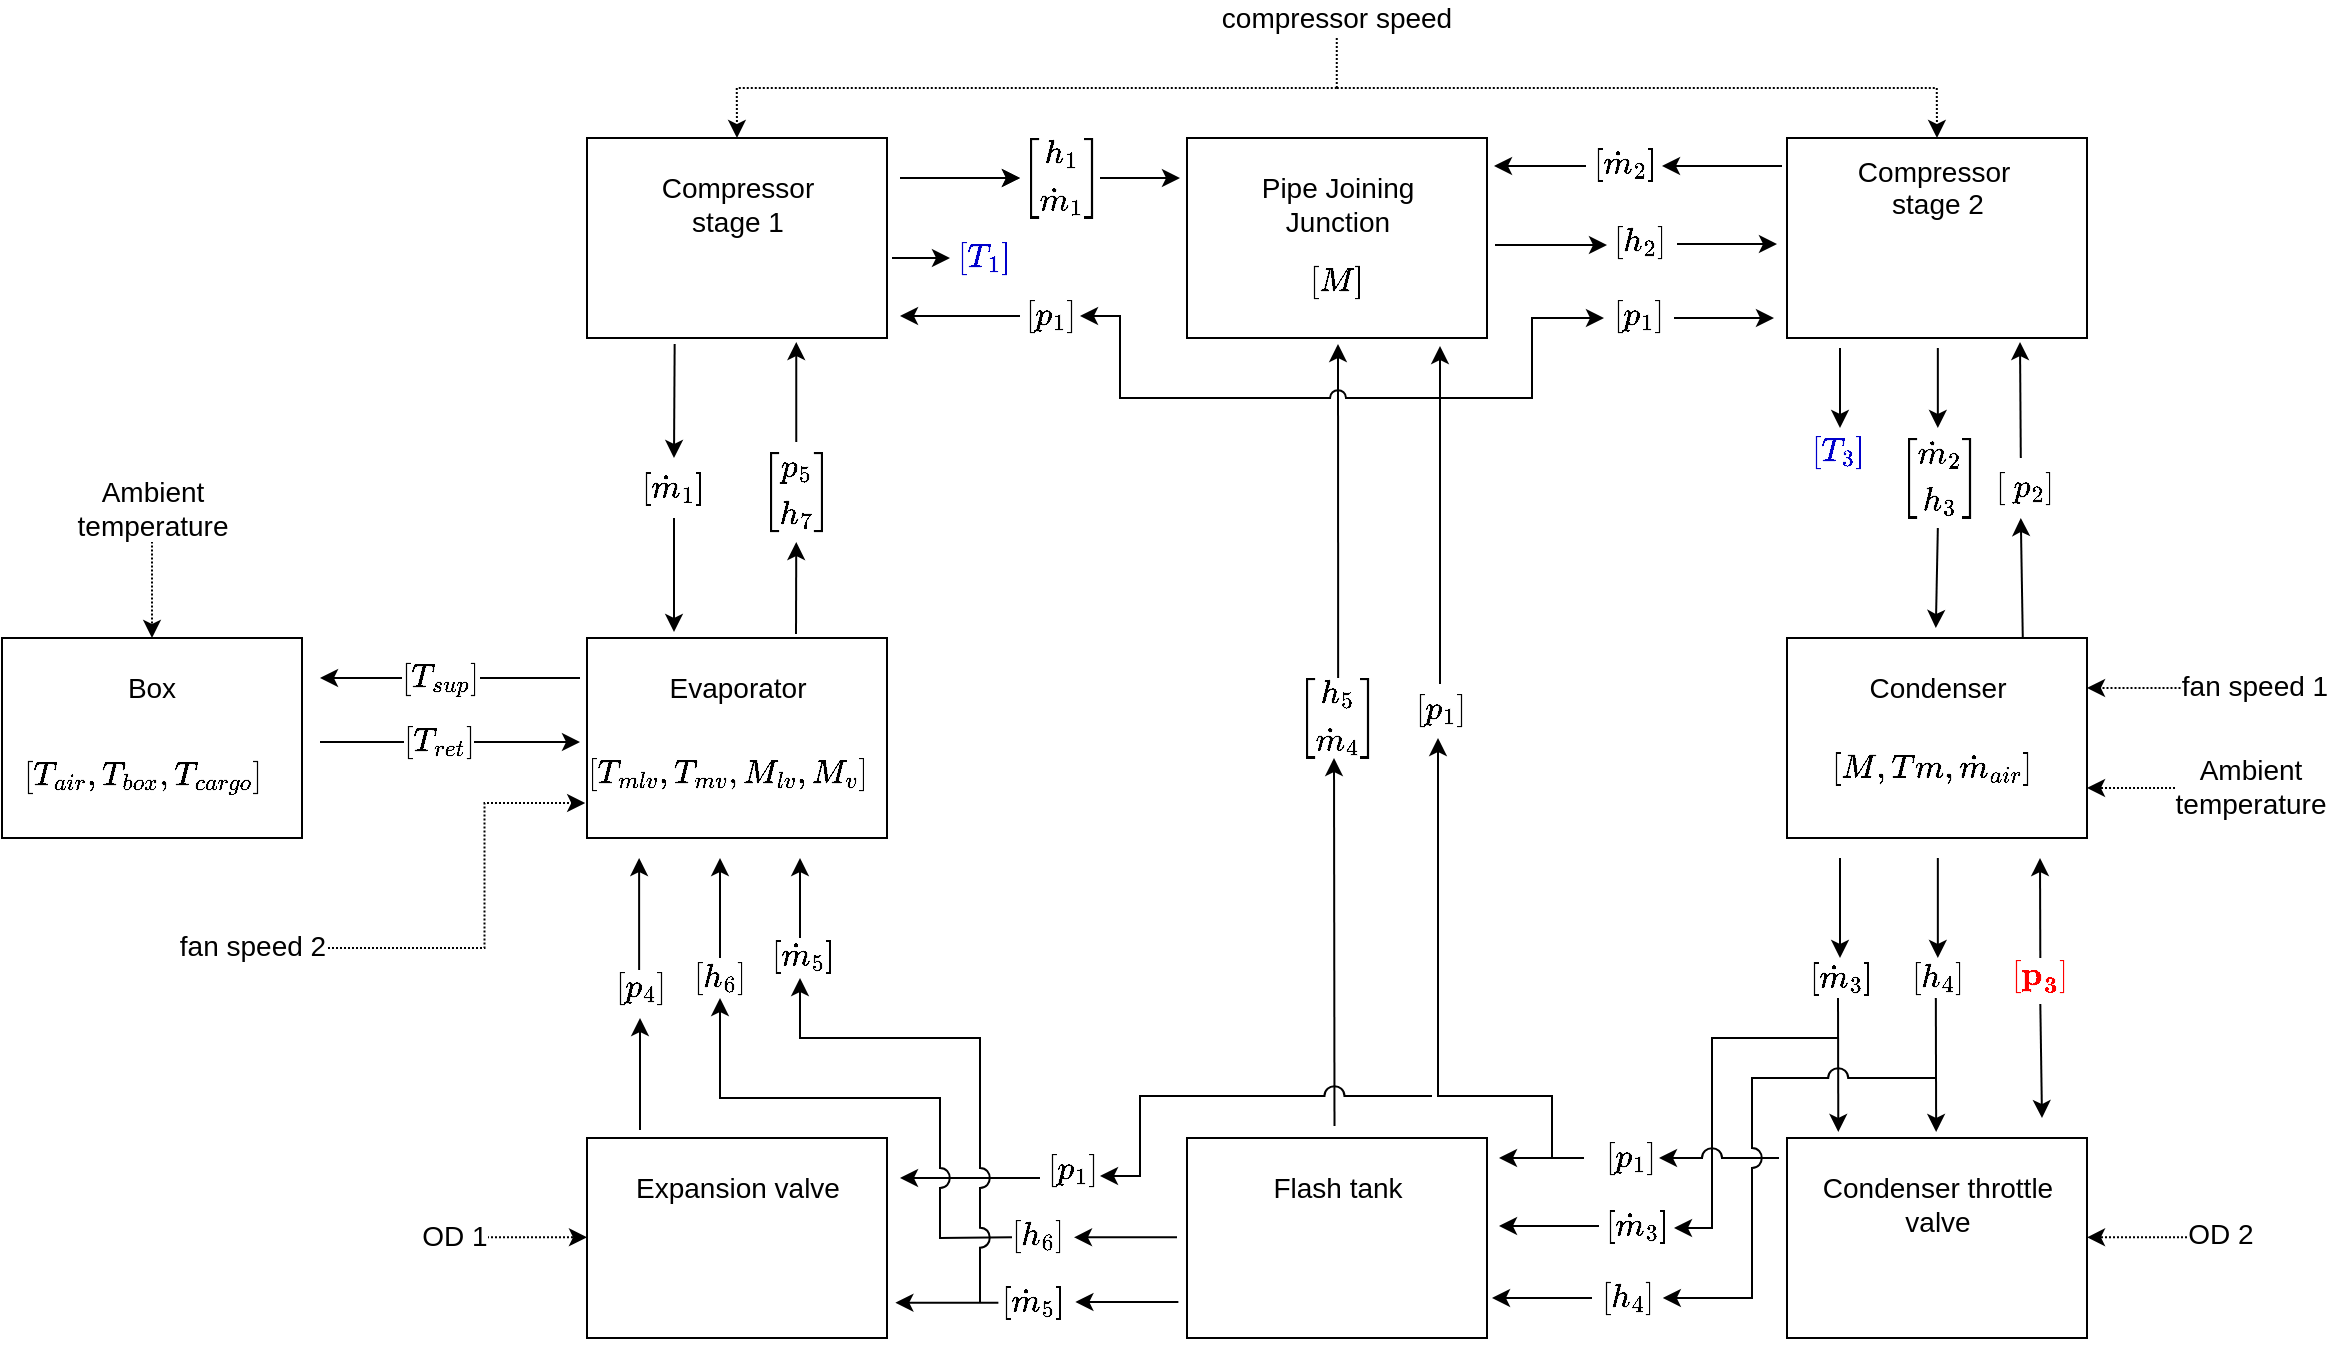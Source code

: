 <mxfile version="18.0.2" type="github">
  <diagram id="maX6PPkqGkgQO3d0mOUZ" name="New">
    <mxGraphModel dx="577" dy="298" grid="1" gridSize="10" guides="1" tooltips="1" connect="1" arrows="1" fold="1" page="1" pageScale="1" pageWidth="1169" pageHeight="827" math="1" shadow="0">
      <root>
        <mxCell id="a6acP2pozzWjvfzwrBKU-0" />
        <mxCell id="a6acP2pozzWjvfzwrBKU-1" parent="a6acP2pozzWjvfzwrBKU-0" />
        <mxCell id="_1J4qGqYoD8-jGC9lADO-5" value="\begin{bmatrix}&lt;br style=&quot;font-size: 14px;&quot;&gt;p_1&lt;br style=&quot;font-size: 14px;&quot;&gt;\end{bmatrix}" style="edgeLabel;html=1;align=center;verticalAlign=middle;resizable=0;points=[];spacing=2;fontSize=14;horizontal=1;" vertex="1" connectable="0" parent="a6acP2pozzWjvfzwrBKU-1">
          <mxGeometry x="724.0" y="356" as="geometry" />
        </mxCell>
        <mxCell id="7Xz_9-x67nZ5A4HUlt5y-12" value="\begin{bmatrix}&lt;br style=&quot;font-size: 14px;&quot;&gt;T_1&lt;br style=&quot;font-size: 14px;&quot;&gt;\end{bmatrix}" style="edgeLabel;html=1;align=center;verticalAlign=middle;resizable=0;points=[];spacing=2;fontSize=14;horizontal=1;fontColor=#0000CC;" parent="a6acP2pozzWjvfzwrBKU-1" vertex="1" connectable="0">
          <mxGeometry x="496.001" y="130" as="geometry" />
        </mxCell>
        <mxCell id="7Xz_9-x67nZ5A4HUlt5y-81" value="\begin{bmatrix}&lt;br style=&quot;font-size: 14px;&quot;&gt;\dot{m}_5&lt;br style=&quot;font-size: 14px;&quot;&gt;\end{bmatrix}" style="edgeLabel;html=1;align=center;verticalAlign=middle;resizable=0;points=[];spacing=2;fontSize=14;horizontal=1;" parent="a6acP2pozzWjvfzwrBKU-1" vertex="1" connectable="0">
          <mxGeometry x="404.998" y="479.0" as="geometry" />
        </mxCell>
        <mxCell id="7Xz_9-x67nZ5A4HUlt5y-76" value="\begin{bmatrix}&lt;br style=&quot;font-size: 14px;&quot;&gt;T_3&lt;br style=&quot;font-size: 14px;&quot;&gt;\end{bmatrix}" style="edgeLabel;html=1;align=center;verticalAlign=middle;resizable=0;points=[];spacing=2;fontSize=14;horizontal=1;fontColor=#0000CC;" parent="a6acP2pozzWjvfzwrBKU-1" vertex="1" connectable="0">
          <mxGeometry x="923.0" y="227" as="geometry" />
        </mxCell>
        <mxCell id="7Xz_9-x67nZ5A4HUlt5y-15" value="\begin{bmatrix}&lt;br style=&quot;font-size: 14px;&quot;&gt;h_5\\&lt;br style=&quot;font-size: 14px;&quot;&gt;\dot{m}_4&lt;br style=&quot;font-size: 14px;&quot;&gt;\end{bmatrix}" style="edgeLabel;html=1;align=center;verticalAlign=middle;resizable=0;points=[];spacing=2;fontSize=14;horizontal=1;" parent="a6acP2pozzWjvfzwrBKU-1" vertex="1" connectable="0">
          <mxGeometry x="672.08" y="360" as="geometry" />
        </mxCell>
        <mxCell id="7Xz_9-x67nZ5A4HUlt5y-57" value="\begin{bmatrix}&lt;br style=&quot;font-size: 14px;&quot;&gt;h_6&lt;br style=&quot;font-size: 14px;&quot;&gt;\end{bmatrix}" style="edgeLabel;html=1;align=center;verticalAlign=middle;resizable=0;points=[];spacing=2;fontSize=14;horizontal=1;" parent="a6acP2pozzWjvfzwrBKU-1" vertex="1" connectable="0">
          <mxGeometry x="363.998" y="490.0" as="geometry" />
        </mxCell>
        <mxCell id="7Xz_9-x67nZ5A4HUlt5y-24" value="" style="endArrow=classic;html=1;rounded=0;fontSize=14;" parent="a6acP2pozzWjvfzwrBKU-1" edge="1">
          <mxGeometry width="50" height="50" relative="1" as="geometry">
            <mxPoint x="671.25" y="564" as="sourcePoint" />
            <mxPoint x="671" y="380" as="targetPoint" />
          </mxGeometry>
        </mxCell>
        <mxCell id="EQVUS-7tTAIxQR2iRs7y-0" value="Compressor &lt;br style=&quot;font-size: 14px&quot;&gt;stage 1&lt;br style=&quot;font-size: 14px&quot;&gt;&lt;br style=&quot;font-size: 14px&quot;&gt;&lt;br style=&quot;font-size: 14px&quot;&gt;" style="rounded=0;whiteSpace=wrap;html=1;fontSize=14;" parent="a6acP2pozzWjvfzwrBKU-1" vertex="1">
          <mxGeometry x="297.5" y="70" width="150.0" height="100" as="geometry" />
        </mxCell>
        <mxCell id="EQVUS-7tTAIxQR2iRs7y-2" value="&lt;div style=&quot;font-size: 14px&quot;&gt;Compressor&amp;nbsp;&lt;/div&gt;&lt;span style=&quot;font-size: 14px&quot;&gt;&lt;div style=&quot;font-size: 14px&quot;&gt;stage 2&lt;/div&gt;&lt;div style=&quot;font-size: 14px&quot;&gt;&lt;br&gt;&lt;/div&gt;&lt;div style=&quot;font-size: 14px&quot;&gt;&lt;br style=&quot;font-size: 14px&quot;&gt;&lt;/div&gt;&lt;div style=&quot;font-size: 14px&quot;&gt;&lt;br style=&quot;font-size: 14px&quot;&gt;&lt;/div&gt;&lt;/span&gt;" style="rounded=0;whiteSpace=wrap;html=1;fontSize=14;align=center;" parent="a6acP2pozzWjvfzwrBKU-1" vertex="1">
          <mxGeometry x="897.5" y="70" width="150.0" height="100" as="geometry" />
        </mxCell>
        <mxCell id="EQVUS-7tTAIxQR2iRs7y-4" value="Condenser&lt;br style=&quot;font-size: 14px&quot;&gt;&lt;br style=&quot;font-size: 14px&quot;&gt;&lt;br style=&quot;font-size: 14px&quot;&gt;&lt;br style=&quot;font-size: 14px&quot;&gt;" style="rounded=0;whiteSpace=wrap;html=1;fontSize=14;" parent="a6acP2pozzWjvfzwrBKU-1" vertex="1">
          <mxGeometry x="897.5" y="320.0" width="150.0" height="100" as="geometry" />
        </mxCell>
        <mxCell id="EQVUS-7tTAIxQR2iRs7y-6" value="Condenser throttle&lt;br style=&quot;font-size: 14px&quot;&gt;valve&lt;br style=&quot;font-size: 14px&quot;&gt;&lt;br style=&quot;font-size: 14px&quot;&gt;&lt;br style=&quot;font-size: 14px&quot;&gt;" style="rounded=0;whiteSpace=wrap;html=1;fontSize=14;" parent="a6acP2pozzWjvfzwrBKU-1" vertex="1">
          <mxGeometry x="897.5" y="570" width="150.0" height="100" as="geometry" />
        </mxCell>
        <mxCell id="EQVUS-7tTAIxQR2iRs7y-8" value="Flash tank&lt;br style=&quot;font-size: 14px&quot;&gt;&lt;br style=&quot;font-size: 14px&quot;&gt;&lt;br style=&quot;font-size: 14px&quot;&gt;&lt;br style=&quot;font-size: 14px&quot;&gt;" style="rounded=0;whiteSpace=wrap;html=1;fontSize=14;" parent="a6acP2pozzWjvfzwrBKU-1" vertex="1">
          <mxGeometry x="597.5" y="570" width="150.0" height="100" as="geometry" />
        </mxCell>
        <mxCell id="EQVUS-7tTAIxQR2iRs7y-10" value="Evaporator&lt;br style=&quot;font-size: 14px&quot;&gt;&lt;br style=&quot;font-size: 14px&quot;&gt;&lt;br style=&quot;font-size: 14px&quot;&gt;&lt;br style=&quot;font-size: 14px&quot;&gt;" style="rounded=0;whiteSpace=wrap;html=1;fontSize=14;" parent="a6acP2pozzWjvfzwrBKU-1" vertex="1">
          <mxGeometry x="297.5" y="320.0" width="150.0" height="100" as="geometry" />
        </mxCell>
        <mxCell id="EQVUS-7tTAIxQR2iRs7y-12" value="Expansion valve&lt;br style=&quot;font-size: 14px&quot;&gt;&lt;br style=&quot;font-size: 14px&quot;&gt;&lt;br style=&quot;font-size: 14px&quot;&gt;&lt;br style=&quot;font-size: 14px&quot;&gt;" style="rounded=0;whiteSpace=wrap;html=1;fontSize=14;" parent="a6acP2pozzWjvfzwrBKU-1" vertex="1">
          <mxGeometry x="297.5" y="570" width="150.0" height="100" as="geometry" />
        </mxCell>
        <mxCell id="EQVUS-7tTAIxQR2iRs7y-19" value="" style="endArrow=classic;html=1;rounded=0;entryX=-0.006;entryY=0.875;entryDx=0;entryDy=0;fontSize=14;edgeStyle=orthogonalEdgeStyle;entryPerimeter=0;dashed=1;dashPattern=1 1;" parent="a6acP2pozzWjvfzwrBKU-1" edge="1">
          <mxGeometry width="50" height="50" relative="1" as="geometry">
            <mxPoint x="164" y="475" as="sourcePoint" />
            <mxPoint x="296.6" y="402.5" as="targetPoint" />
            <Array as="points">
              <mxPoint x="246.25" y="402.5" />
            </Array>
          </mxGeometry>
        </mxCell>
        <mxCell id="2IGsuQoMTE90SmOeLrJ3-5" value="&lt;span style=&quot;font-size: 14px;&quot;&gt;fan speed 2&lt;/span&gt;" style="edgeLabel;html=1;align=center;verticalAlign=middle;resizable=0;points=[];fontSize=14;" parent="EQVUS-7tTAIxQR2iRs7y-19" vertex="1" connectable="0">
          <mxGeometry x="-0.436" y="2" relative="1" as="geometry">
            <mxPoint x="-92" y="1" as="offset" />
          </mxGeometry>
        </mxCell>
        <mxCell id="EQVUS-7tTAIxQR2iRs7y-21" value="" style="endArrow=classic;html=1;rounded=0;entryX=1;entryY=0.25;entryDx=0;entryDy=0;fontSize=14;dashed=1;dashPattern=1 1;" parent="a6acP2pozzWjvfzwrBKU-1" target="EQVUS-7tTAIxQR2iRs7y-4" edge="1">
          <mxGeometry width="50" height="50" relative="1" as="geometry">
            <mxPoint x="1096.25" y="345" as="sourcePoint" />
            <mxPoint x="1047.5" y="369.638" as="targetPoint" />
          </mxGeometry>
        </mxCell>
        <mxCell id="2IGsuQoMTE90SmOeLrJ3-1" value="&lt;span style=&quot;font-size: 14px;&quot;&gt;fan speed 1&lt;/span&gt;" style="edgeLabel;html=1;align=center;verticalAlign=middle;resizable=0;points=[];fontSize=14;" parent="EQVUS-7tTAIxQR2iRs7y-21" vertex="1" connectable="0">
          <mxGeometry x="-0.48" y="-1" relative="1" as="geometry">
            <mxPoint x="47" as="offset" />
          </mxGeometry>
        </mxCell>
        <mxCell id="EQVUS-7tTAIxQR2iRs7y-23" value="" style="endArrow=classic;html=1;rounded=0;entryX=0;entryY=0.5;entryDx=0;entryDy=0;fontSize=14;dashed=1;dashPattern=1 1;" parent="a6acP2pozzWjvfzwrBKU-1" edge="1">
          <mxGeometry width="50" height="50" relative="1" as="geometry">
            <mxPoint x="247.5" y="619.638" as="sourcePoint" />
            <mxPoint x="297.5" y="619.638" as="targetPoint" />
          </mxGeometry>
        </mxCell>
        <mxCell id="2IGsuQoMTE90SmOeLrJ3-4" value="&lt;span style=&quot;font-size: 14px;&quot;&gt;OD 1&lt;/span&gt;" style="edgeLabel;html=1;align=center;verticalAlign=middle;resizable=0;points=[];fontSize=14;" parent="EQVUS-7tTAIxQR2iRs7y-23" vertex="1" connectable="0">
          <mxGeometry x="0.009" relative="1" as="geometry">
            <mxPoint x="-42" y="-1" as="offset" />
          </mxGeometry>
        </mxCell>
        <mxCell id="EQVUS-7tTAIxQR2iRs7y-25" value="" style="endArrow=classic;html=1;rounded=0;entryX=1;entryY=0.5;entryDx=0;entryDy=0;fontSize=14;dashed=1;dashPattern=1 1;" parent="a6acP2pozzWjvfzwrBKU-1" edge="1">
          <mxGeometry width="50" height="50" relative="1" as="geometry">
            <mxPoint x="1097.5" y="619.638" as="sourcePoint" />
            <mxPoint x="1047.5" y="619.638" as="targetPoint" />
          </mxGeometry>
        </mxCell>
        <mxCell id="2IGsuQoMTE90SmOeLrJ3-3" value="&lt;span style=&quot;font-size: 14px;&quot;&gt;OD 2&lt;/span&gt;" style="edgeLabel;html=1;align=center;verticalAlign=middle;resizable=0;points=[];fontSize=14;" parent="EQVUS-7tTAIxQR2iRs7y-25" vertex="1" connectable="0">
          <mxGeometry x="-0.054" y="2" relative="1" as="geometry">
            <mxPoint x="40" y="-4" as="offset" />
          </mxGeometry>
        </mxCell>
        <mxCell id="EQVUS-7tTAIxQR2iRs7y-27" value="" style="endArrow=classic;html=1;rounded=0;entryX=0.5;entryY=0;entryDx=0;entryDy=0;fontSize=14;dashed=1;dashPattern=1 1;" parent="a6acP2pozzWjvfzwrBKU-1" target="EQVUS-7tTAIxQR2iRs7y-0" edge="1">
          <mxGeometry width="50" height="50" relative="1" as="geometry">
            <mxPoint x="672.388" y="45" as="sourcePoint" />
            <mxPoint x="709.888" y="7.5" as="targetPoint" />
            <Array as="points">
              <mxPoint x="372.388" y="45" />
            </Array>
          </mxGeometry>
        </mxCell>
        <mxCell id="EQVUS-7tTAIxQR2iRs7y-28" value="" style="endArrow=classic;html=1;rounded=0;entryX=0.5;entryY=0;entryDx=0;entryDy=0;fontSize=14;dashed=1;dashPattern=1 1;" parent="a6acP2pozzWjvfzwrBKU-1" target="EQVUS-7tTAIxQR2iRs7y-2" edge="1">
          <mxGeometry width="50" height="50" relative="1" as="geometry">
            <mxPoint x="672.388" y="45" as="sourcePoint" />
            <mxPoint x="385.0" y="82.5" as="targetPoint" />
            <Array as="points">
              <mxPoint x="972.388" y="45" />
            </Array>
          </mxGeometry>
        </mxCell>
        <mxCell id="EQVUS-7tTAIxQR2iRs7y-29" value="compressor speed" style="edgeStyle=orthogonalEdgeStyle;rounded=0;orthogonalLoop=1;jettySize=auto;html=1;endArrow=none;endFill=0;fontSize=14;dashed=1;dashPattern=1 1;" parent="a6acP2pozzWjvfzwrBKU-1" edge="1">
          <mxGeometry x="-1" y="-10" relative="1" as="geometry">
            <mxPoint x="672.388" y="20" as="sourcePoint" />
            <mxPoint x="672.388" y="45" as="targetPoint" />
            <mxPoint x="10" y="-10" as="offset" />
          </mxGeometry>
        </mxCell>
        <mxCell id="EQVUS-7tTAIxQR2iRs7y-34" value="Pipe Joining &lt;br style=&quot;font-size: 14px&quot;&gt;Junction&lt;br style=&quot;font-size: 14px&quot;&gt;&lt;br style=&quot;font-size: 14px&quot;&gt;&lt;br style=&quot;font-size: 14px&quot;&gt;" style="rounded=0;whiteSpace=wrap;html=1;fontSize=14;" parent="a6acP2pozzWjvfzwrBKU-1" vertex="1">
          <mxGeometry x="597.5" y="70" width="150.0" height="100" as="geometry" />
        </mxCell>
        <mxCell id="M3D5h5YDdG_GwLnv0Bj_-5" value="\begin{bmatrix}&lt;br style=&quot;font-size: 14px;&quot;&gt;\dot{m}_5&lt;br style=&quot;font-size: 14px;&quot;&gt;\end{bmatrix}" style="edgeLabel;html=1;align=center;verticalAlign=middle;resizable=0;points=[];spacing=2;fontSize=14;horizontal=1;" parent="a6acP2pozzWjvfzwrBKU-1" vertex="1" connectable="0">
          <mxGeometry x="520.128" y="652.0" as="geometry" />
        </mxCell>
        <mxCell id="f2Dl9Xk0tZvhv3cU8BBC-0" value="Box&lt;br style=&quot;font-size: 14px&quot;&gt;&lt;br style=&quot;font-size: 14px&quot;&gt;&lt;br style=&quot;font-size: 14px&quot;&gt;&lt;br style=&quot;font-size: 14px&quot;&gt;" style="rounded=0;whiteSpace=wrap;html=1;fontSize=14;" parent="a6acP2pozzWjvfzwrBKU-1" vertex="1">
          <mxGeometry x="5" y="320.0" width="150.0" height="100" as="geometry" />
        </mxCell>
        <mxCell id="f2Dl9Xk0tZvhv3cU8BBC-8" value="" style="endArrow=classic;html=1;rounded=0;entryX=1;entryY=0.75;entryDx=0;entryDy=0;fontSize=14;dashed=1;dashPattern=1 1;" parent="a6acP2pozzWjvfzwrBKU-1" target="EQVUS-7tTAIxQR2iRs7y-4" edge="1">
          <mxGeometry width="50" height="50" relative="1" as="geometry">
            <mxPoint x="1097.5" y="395.0" as="sourcePoint" />
            <mxPoint x="1060" y="382.138" as="targetPoint" />
          </mxGeometry>
        </mxCell>
        <mxCell id="2IGsuQoMTE90SmOeLrJ3-2" value="&lt;span style=&quot;font-size: 14px;&quot;&gt;Ambient&lt;/span&gt;&lt;br style=&quot;font-size: 14px;&quot;&gt;&lt;span style=&quot;font-size: 14px;&quot;&gt;temperature&lt;/span&gt;" style="edgeLabel;html=1;align=center;verticalAlign=middle;resizable=0;points=[];fontSize=14;" parent="f2Dl9Xk0tZvhv3cU8BBC-8" vertex="1" connectable="0">
          <mxGeometry x="-0.351" y="-3" relative="1" as="geometry">
            <mxPoint x="47" y="2" as="offset" />
          </mxGeometry>
        </mxCell>
        <mxCell id="f2Dl9Xk0tZvhv3cU8BBC-10" value="" style="endArrow=classic;html=1;rounded=0;entryX=0.5;entryY=0;entryDx=0;entryDy=0;fontSize=14;dashed=1;dashPattern=1 1;" parent="a6acP2pozzWjvfzwrBKU-1" target="f2Dl9Xk0tZvhv3cU8BBC-0" edge="1">
          <mxGeometry width="50" height="50" relative="1" as="geometry">
            <mxPoint x="80.0" y="263.75" as="sourcePoint" />
            <mxPoint x="33.75" y="251.25" as="targetPoint" />
          </mxGeometry>
        </mxCell>
        <mxCell id="f2Dl9Xk0tZvhv3cU8BBC-11" value="Ambient&lt;br style=&quot;font-size: 14px;&quot;&gt;temperature" style="edgeLabel;html=1;align=center;verticalAlign=middle;resizable=0;points=[];fontSize=14;" parent="f2Dl9Xk0tZvhv3cU8BBC-10" vertex="1" connectable="0">
          <mxGeometry x="-0.455" y="-1" relative="1" as="geometry">
            <mxPoint x="1" y="-25" as="offset" />
          </mxGeometry>
        </mxCell>
        <mxCell id="7Xz_9-x67nZ5A4HUlt5y-1" value="\begin{bmatrix}&lt;br style=&quot;font-size: 14px;&quot;&gt;\dot{m}_2&lt;br style=&quot;font-size: 14px;&quot;&gt;\end{bmatrix}" style="edgeLabel;html=1;align=center;verticalAlign=middle;resizable=0;points=[];spacing=2;fontSize=14;horizontal=1;" parent="a6acP2pozzWjvfzwrBKU-1" vertex="1" connectable="0">
          <mxGeometry x="816.0" y="83" as="geometry" />
        </mxCell>
        <mxCell id="7Xz_9-x67nZ5A4HUlt5y-7" value="\begin{bmatrix}&lt;br style=&quot;font-size: 14px;&quot;&gt;h_2&lt;br style=&quot;font-size: 14px;&quot;&gt;\end{bmatrix}" style="edgeLabel;html=1;align=center;verticalAlign=middle;resizable=0;points=[];spacing=2;fontSize=14;horizontal=1;fontColor=#000000;" parent="a6acP2pozzWjvfzwrBKU-1" vertex="1" connectable="0">
          <mxGeometry x="824.0" y="122" as="geometry" />
        </mxCell>
        <mxCell id="7Xz_9-x67nZ5A4HUlt5y-8" value="" style="endArrow=classic;html=1;rounded=0;fontSize=14;" parent="a6acP2pozzWjvfzwrBKU-1" edge="1">
          <mxGeometry width="50" height="50" relative="1" as="geometry">
            <mxPoint x="751.5" y="123.51" as="sourcePoint" />
            <mxPoint x="807.5" y="123.51" as="targetPoint" />
          </mxGeometry>
        </mxCell>
        <mxCell id="7Xz_9-x67nZ5A4HUlt5y-10" value="\begin{bmatrix}&lt;br style=&quot;font-size: 14px;&quot;&gt;p_1&lt;br style=&quot;font-size: 14px;&quot;&gt;\end{bmatrix}" style="edgeLabel;html=1;align=center;verticalAlign=middle;resizable=0;points=[];spacing=2;fontSize=14;horizontal=1;" parent="a6acP2pozzWjvfzwrBKU-1" vertex="1" connectable="0">
          <mxGeometry x="823.0" y="159" as="geometry" />
        </mxCell>
        <mxCell id="7Xz_9-x67nZ5A4HUlt5y-11" value="" style="endArrow=classic;html=1;rounded=0;fontSize=14;" parent="a6acP2pozzWjvfzwrBKU-1" edge="1">
          <mxGeometry width="50" height="50" relative="1" as="geometry">
            <mxPoint x="797" y="84" as="sourcePoint" />
            <mxPoint x="751" y="84" as="targetPoint" />
          </mxGeometry>
        </mxCell>
        <mxCell id="7Xz_9-x67nZ5A4HUlt5y-13" value="\begin{bmatrix}&lt;br style=&quot;font-size: 14px;&quot;&gt;h_1\\&lt;br style=&quot;font-size: 14px;&quot;&gt;\dot{m}_1&lt;br style=&quot;font-size: 14px;&quot;&gt;\end{bmatrix}" style="edgeLabel;html=1;align=center;verticalAlign=middle;resizable=0;points=[];spacing=2;fontSize=14;horizontal=1;" parent="a6acP2pozzWjvfzwrBKU-1" vertex="1" connectable="0">
          <mxGeometry x="534.001" y="90" as="geometry" />
        </mxCell>
        <mxCell id="7Xz_9-x67nZ5A4HUlt5y-14" value="" style="endArrow=classic;html=1;rounded=0;fontSize=14;" parent="a6acP2pozzWjvfzwrBKU-1" edge="1">
          <mxGeometry width="50" height="50" relative="1" as="geometry">
            <mxPoint x="554" y="90" as="sourcePoint" />
            <mxPoint x="594" y="90" as="targetPoint" />
          </mxGeometry>
        </mxCell>
        <mxCell id="7Xz_9-x67nZ5A4HUlt5y-16" value="" style="endArrow=classic;html=1;rounded=0;fontSize=14;" parent="a6acP2pozzWjvfzwrBKU-1" edge="1">
          <mxGeometry width="50" height="50" relative="1" as="geometry">
            <mxPoint x="673.08" y="340" as="sourcePoint" />
            <mxPoint x="673" y="173" as="targetPoint" />
          </mxGeometry>
        </mxCell>
        <mxCell id="7Xz_9-x67nZ5A4HUlt5y-17" value="" style="endArrow=classic;html=1;rounded=0;fontSize=14;" parent="a6acP2pozzWjvfzwrBKU-1" edge="1">
          <mxGeometry width="50" height="50" relative="1" as="geometry">
            <mxPoint x="450" y="130" as="sourcePoint" />
            <mxPoint x="479" y="130" as="targetPoint" />
          </mxGeometry>
        </mxCell>
        <mxCell id="7Xz_9-x67nZ5A4HUlt5y-18" value="" style="endArrow=classic;html=1;rounded=0;fontSize=14;" parent="a6acP2pozzWjvfzwrBKU-1" edge="1">
          <mxGeometry width="50" height="50" relative="1" as="geometry">
            <mxPoint x="724" y="343" as="sourcePoint" />
            <mxPoint x="806" y="160" as="targetPoint" />
            <Array as="points">
              <mxPoint x="724" y="310" />
              <mxPoint x="724" y="200" />
              <mxPoint x="770" y="200" />
              <mxPoint x="770" y="160" />
            </Array>
          </mxGeometry>
        </mxCell>
        <mxCell id="7Xz_9-x67nZ5A4HUlt5y-19" value="" style="endArrow=classic;html=1;rounded=0;jumpStyle=arc;jumpSize=10;fontSize=14;" parent="a6acP2pozzWjvfzwrBKU-1" edge="1">
          <mxGeometry width="50" height="50" relative="1" as="geometry">
            <mxPoint x="720" y="549" as="sourcePoint" />
            <mxPoint x="554" y="589" as="targetPoint" />
            <Array as="points">
              <mxPoint x="574" y="549" />
              <mxPoint x="574" y="589" />
            </Array>
          </mxGeometry>
        </mxCell>
        <mxCell id="7Xz_9-x67nZ5A4HUlt5y-22" value="" style="endArrow=classic;html=1;rounded=0;fontSize=14;" parent="a6acP2pozzWjvfzwrBKU-1" edge="1">
          <mxGeometry width="50" height="50" relative="1" as="geometry">
            <mxPoint x="841" y="160" as="sourcePoint" />
            <mxPoint x="891" y="160" as="targetPoint" />
          </mxGeometry>
        </mxCell>
        <mxCell id="7Xz_9-x67nZ5A4HUlt5y-26" value="\begin{bmatrix}&lt;br style=&quot;font-size: 14px;&quot;&gt;p_1&lt;br style=&quot;font-size: 14px;&quot;&gt;\end{bmatrix}" style="edgeLabel;html=1;align=center;verticalAlign=middle;resizable=0;points=[];spacing=2;fontSize=14;horizontal=1;" parent="a6acP2pozzWjvfzwrBKU-1" vertex="1" connectable="0">
          <mxGeometry x="539.44" y="586" as="geometry" />
        </mxCell>
        <mxCell id="7Xz_9-x67nZ5A4HUlt5y-27" value="" style="endArrow=classic;html=1;rounded=0;jumpStyle=arc;jumpSize=10;fontSize=14;" parent="a6acP2pozzWjvfzwrBKU-1" edge="1">
          <mxGeometry width="50" height="50" relative="1" as="geometry">
            <mxPoint x="524" y="590" as="sourcePoint" />
            <mxPoint x="454" y="590" as="targetPoint" />
          </mxGeometry>
        </mxCell>
        <mxCell id="7Xz_9-x67nZ5A4HUlt5y-28" value="" style="endArrow=classic;html=1;rounded=0;fontSize=14;" parent="a6acP2pozzWjvfzwrBKU-1" edge="1">
          <mxGeometry width="50" height="50" relative="1" as="geometry">
            <mxPoint x="454" y="90" as="sourcePoint" />
            <mxPoint x="514" y="90" as="targetPoint" />
          </mxGeometry>
        </mxCell>
        <mxCell id="7Xz_9-x67nZ5A4HUlt5y-29" value="\begin{bmatrix}&lt;br style=&quot;font-size: 14px;&quot;&gt;\dot{m}_2\\&lt;br style=&quot;font-size: 14px;&quot;&gt;h_3&lt;br style=&quot;font-size: 14px;&quot;&gt;\end{bmatrix}" style="edgeLabel;html=1;align=center;verticalAlign=middle;resizable=0;points=[];spacing=2;fontSize=14;horizontal=1;" parent="a6acP2pozzWjvfzwrBKU-1" vertex="1" connectable="0">
          <mxGeometry x="972.92" y="240" as="geometry" />
        </mxCell>
        <mxCell id="7Xz_9-x67nZ5A4HUlt5y-30" value="" style="endArrow=classic;html=1;rounded=0;fontSize=14;" parent="a6acP2pozzWjvfzwrBKU-1" edge="1">
          <mxGeometry width="50" height="50" relative="1" as="geometry">
            <mxPoint x="972.92" y="175" as="sourcePoint" />
            <mxPoint x="972.92" y="215" as="targetPoint" />
          </mxGeometry>
        </mxCell>
        <mxCell id="7Xz_9-x67nZ5A4HUlt5y-32" value="" style="endArrow=classic;html=1;rounded=0;fontSize=14;" parent="a6acP2pozzWjvfzwrBKU-1" edge="1">
          <mxGeometry width="50" height="50" relative="1" as="geometry">
            <mxPoint x="972.92" y="265" as="sourcePoint" />
            <mxPoint x="971.92" y="315" as="targetPoint" />
          </mxGeometry>
        </mxCell>
        <mxCell id="7Xz_9-x67nZ5A4HUlt5y-36" value="\begin{bmatrix}\&lt;br style=&quot;font-size: 14px;&quot;&gt;p_2\\&lt;br style=&quot;font-size: 14px;&quot;&gt;\end{bmatrix}" style="edgeLabel;html=1;align=center;verticalAlign=middle;resizable=0;points=[];spacing=2;fontSize=14;horizontal=1;" parent="a6acP2pozzWjvfzwrBKU-1" vertex="1" connectable="0">
          <mxGeometry x="1015.398" y="245" as="geometry" />
        </mxCell>
        <mxCell id="7Xz_9-x67nZ5A4HUlt5y-38" value="" style="endArrow=classic;html=1;rounded=0;entryX=0.634;entryY=1.02;entryDx=0;entryDy=0;entryPerimeter=0;fontSize=14;" parent="a6acP2pozzWjvfzwrBKU-1" edge="1">
          <mxGeometry width="50" height="50" relative="1" as="geometry">
            <mxPoint x="1014.4" y="230" as="sourcePoint" />
            <mxPoint x="1014.0" y="172" as="targetPoint" />
          </mxGeometry>
        </mxCell>
        <mxCell id="7Xz_9-x67nZ5A4HUlt5y-41" value="" style="endArrow=classic;html=1;rounded=0;fontSize=14;" parent="a6acP2pozzWjvfzwrBKU-1" edge="1">
          <mxGeometry width="50" height="50" relative="1" as="geometry">
            <mxPoint x="1015.4" y="320" as="sourcePoint" />
            <mxPoint x="1014.4" y="260" as="targetPoint" />
          </mxGeometry>
        </mxCell>
        <mxCell id="7Xz_9-x67nZ5A4HUlt5y-49" value="" style="endArrow=classic;html=1;rounded=0;jumpStyle=arc;jumpSize=10;fontSize=14;" parent="a6acP2pozzWjvfzwrBKU-1" edge="1">
          <mxGeometry width="50" height="50" relative="1" as="geometry">
            <mxPoint x="923" y="520" as="sourcePoint" />
            <mxPoint x="841" y="615" as="targetPoint" />
            <Array as="points">
              <mxPoint x="860" y="520" />
              <mxPoint x="860" y="550" />
              <mxPoint x="860" y="615" />
            </Array>
          </mxGeometry>
        </mxCell>
        <mxCell id="7Xz_9-x67nZ5A4HUlt5y-52" value="" style="endArrow=classic;html=1;rounded=0;jumpStyle=arc;jumpSize=10;fontSize=14;" parent="a6acP2pozzWjvfzwrBKU-1" edge="1">
          <mxGeometry width="50" height="50" relative="1" as="geometry">
            <mxPoint x="593.19" y="652" as="sourcePoint" />
            <mxPoint x="541.69" y="652" as="targetPoint" />
          </mxGeometry>
        </mxCell>
        <mxCell id="7Xz_9-x67nZ5A4HUlt5y-53" value="" style="endArrow=classic;html=1;rounded=0;jumpStyle=arc;jumpSize=10;fontSize=14;" parent="a6acP2pozzWjvfzwrBKU-1" edge="1">
          <mxGeometry width="50" height="50" relative="1" as="geometry">
            <mxPoint x="503.19" y="652.33" as="sourcePoint" />
            <mxPoint x="451.69" y="652.33" as="targetPoint" />
          </mxGeometry>
        </mxCell>
        <mxCell id="7Xz_9-x67nZ5A4HUlt5y-54" value="\begin{bmatrix}&lt;br style=&quot;font-size: 14px;&quot;&gt;h_6&lt;br style=&quot;font-size: 14px;&quot;&gt;\end{bmatrix}" style="edgeLabel;html=1;align=center;verticalAlign=middle;resizable=0;points=[];spacing=2;fontSize=14;horizontal=1;" parent="a6acP2pozzWjvfzwrBKU-1" vertex="1" connectable="0">
          <mxGeometry x="523.128" y="619.0" as="geometry" />
        </mxCell>
        <mxCell id="7Xz_9-x67nZ5A4HUlt5y-55" value="" style="endArrow=classic;html=1;rounded=0;jumpStyle=arc;jumpSize=10;fontSize=14;" parent="a6acP2pozzWjvfzwrBKU-1" edge="1">
          <mxGeometry width="50" height="50" relative="1" as="geometry">
            <mxPoint x="592.5" y="619.67" as="sourcePoint" />
            <mxPoint x="541" y="619.67" as="targetPoint" />
          </mxGeometry>
        </mxCell>
        <mxCell id="7Xz_9-x67nZ5A4HUlt5y-56" value="" style="endArrow=classic;html=1;rounded=0;jumpStyle=arc;jumpSize=10;fontSize=14;" parent="a6acP2pozzWjvfzwrBKU-1" edge="1">
          <mxGeometry width="50" height="50" relative="1" as="geometry">
            <mxPoint x="510" y="619.67" as="sourcePoint" />
            <mxPoint x="364" y="500" as="targetPoint" />
            <Array as="points">
              <mxPoint x="474" y="620" />
              <mxPoint x="474" y="550" />
              <mxPoint x="364" y="550" />
            </Array>
          </mxGeometry>
        </mxCell>
        <mxCell id="7Xz_9-x67nZ5A4HUlt5y-58" value="" style="endArrow=classic;html=1;rounded=0;fontSize=14;" parent="a6acP2pozzWjvfzwrBKU-1" edge="1">
          <mxGeometry width="50" height="50" relative="1" as="geometry">
            <mxPoint x="364" y="480" as="sourcePoint" />
            <mxPoint x="364" y="430" as="targetPoint" />
          </mxGeometry>
        </mxCell>
        <mxCell id="7Xz_9-x67nZ5A4HUlt5y-60" value="" style="endArrow=classic;html=1;rounded=0;jumpStyle=arc;jumpSize=8;fontSize=14;" parent="a6acP2pozzWjvfzwrBKU-1" edge="1">
          <mxGeometry width="50" height="50" relative="1" as="geometry">
            <mxPoint x="724" y="200" as="sourcePoint" />
            <mxPoint x="544" y="159" as="targetPoint" />
            <Array as="points">
              <mxPoint x="564" y="200" />
              <mxPoint x="564" y="159" />
            </Array>
          </mxGeometry>
        </mxCell>
        <mxCell id="7Xz_9-x67nZ5A4HUlt5y-61" value="\begin{bmatrix}&lt;br style=&quot;font-size: 14px;&quot;&gt;p_1&lt;br style=&quot;font-size: 14px;&quot;&gt;\end{bmatrix}" style="edgeLabel;html=1;align=center;verticalAlign=middle;resizable=0;points=[];spacing=2;fontSize=14;horizontal=1;" parent="a6acP2pozzWjvfzwrBKU-1" vertex="1" connectable="0">
          <mxGeometry x="532.001" y="160" as="geometry">
            <mxPoint x="-3" y="-1" as="offset" />
          </mxGeometry>
        </mxCell>
        <mxCell id="7Xz_9-x67nZ5A4HUlt5y-62" value="" style="endArrow=classic;html=1;rounded=0;fontSize=14;" parent="a6acP2pozzWjvfzwrBKU-1" edge="1">
          <mxGeometry width="50" height="50" relative="1" as="geometry">
            <mxPoint x="454" y="90" as="sourcePoint" />
            <mxPoint x="514" y="90" as="targetPoint" />
          </mxGeometry>
        </mxCell>
        <mxCell id="7Xz_9-x67nZ5A4HUlt5y-63" value="" style="endArrow=classic;html=1;rounded=0;fontSize=14;" parent="a6acP2pozzWjvfzwrBKU-1" edge="1">
          <mxGeometry width="50" height="50" relative="1" as="geometry">
            <mxPoint x="514" y="159" as="sourcePoint" />
            <mxPoint x="454" y="159" as="targetPoint" />
          </mxGeometry>
        </mxCell>
        <mxCell id="7Xz_9-x67nZ5A4HUlt5y-64" value="\begin{bmatrix}&lt;br style=&quot;font-size: 14px;&quot;&gt;\dot{m}_1&lt;br style=&quot;font-size: 14px;&quot;&gt;\end{bmatrix}" style="edgeLabel;html=1;align=center;verticalAlign=middle;resizable=0;points=[];spacing=2;fontSize=14;horizontal=1;" parent="a6acP2pozzWjvfzwrBKU-1" vertex="1" connectable="0">
          <mxGeometry x="339.998" y="245" as="geometry" />
        </mxCell>
        <mxCell id="7Xz_9-x67nZ5A4HUlt5y-65" value="" style="endArrow=classic;html=1;rounded=0;fontSize=14;" parent="a6acP2pozzWjvfzwrBKU-1" edge="1">
          <mxGeometry width="50" height="50" relative="1" as="geometry">
            <mxPoint x="341.33" y="173" as="sourcePoint" />
            <mxPoint x="341" y="230" as="targetPoint" />
          </mxGeometry>
        </mxCell>
        <mxCell id="7Xz_9-x67nZ5A4HUlt5y-66" value="" style="endArrow=classic;html=1;rounded=0;fontSize=14;" parent="a6acP2pozzWjvfzwrBKU-1" edge="1">
          <mxGeometry width="50" height="50" relative="1" as="geometry">
            <mxPoint x="341" y="260" as="sourcePoint" />
            <mxPoint x="341" y="317" as="targetPoint" />
          </mxGeometry>
        </mxCell>
        <mxCell id="7Xz_9-x67nZ5A4HUlt5y-75" value="" style="endArrow=classic;html=1;rounded=0;fontSize=14;" parent="a6acP2pozzWjvfzwrBKU-1" edge="1">
          <mxGeometry width="50" height="50" relative="1" as="geometry">
            <mxPoint x="924.0" y="175" as="sourcePoint" />
            <mxPoint x="924.0" y="215" as="targetPoint" />
          </mxGeometry>
        </mxCell>
        <mxCell id="7Xz_9-x67nZ5A4HUlt5y-82" value="" style="endArrow=classic;html=1;rounded=0;fontSize=14;" parent="a6acP2pozzWjvfzwrBKU-1" edge="1">
          <mxGeometry width="50" height="50" relative="1" as="geometry">
            <mxPoint x="404" y="470" as="sourcePoint" />
            <mxPoint x="404" y="430" as="targetPoint" />
          </mxGeometry>
        </mxCell>
        <mxCell id="7Xz_9-x67nZ5A4HUlt5y-83" value="\begin{bmatrix}&lt;br style=&quot;font-size: 14px;&quot;&gt;p_4&lt;br style=&quot;font-size: 14px;&quot;&gt;\end{bmatrix}" style="edgeLabel;html=1;align=center;verticalAlign=middle;resizable=0;points=[];spacing=2;fontSize=14;horizontal=1;" parent="a6acP2pozzWjvfzwrBKU-1" vertex="1" connectable="0">
          <mxGeometry x="324.0" y="495" as="geometry" />
        </mxCell>
        <mxCell id="7Xz_9-x67nZ5A4HUlt5y-84" value="" style="endArrow=classic;html=1;rounded=0;fontSize=14;" parent="a6acP2pozzWjvfzwrBKU-1" edge="1">
          <mxGeometry width="50" height="50" relative="1" as="geometry">
            <mxPoint x="324.0" y="566" as="sourcePoint" />
            <mxPoint x="324" y="510" as="targetPoint" />
          </mxGeometry>
        </mxCell>
        <mxCell id="7Xz_9-x67nZ5A4HUlt5y-85" value="" style="endArrow=classic;html=1;rounded=0;fontSize=14;" parent="a6acP2pozzWjvfzwrBKU-1" edge="1">
          <mxGeometry width="50" height="50" relative="1" as="geometry">
            <mxPoint x="323.56" y="486" as="sourcePoint" />
            <mxPoint x="323.56" y="430" as="targetPoint" />
          </mxGeometry>
        </mxCell>
        <mxCell id="7Xz_9-x67nZ5A4HUlt5y-91" value="\begin{bmatrix}&lt;br style=&quot;font-size: 14px;&quot;&gt;p_5\\&lt;br style=&quot;font-size: 14px;&quot;&gt;h_7&lt;br style=&quot;font-size: 14px;&quot;&gt;\end{bmatrix}" style="edgeLabel;html=1;align=center;verticalAlign=middle;resizable=0;points=[];spacing=2;fontSize=14;horizontal=1;" parent="a6acP2pozzWjvfzwrBKU-1" vertex="1" connectable="0">
          <mxGeometry x="402.128" y="247" as="geometry" />
        </mxCell>
        <mxCell id="7Xz_9-x67nZ5A4HUlt5y-92" value="" style="endArrow=classic;html=1;rounded=0;fontSize=14;" parent="a6acP2pozzWjvfzwrBKU-1" edge="1">
          <mxGeometry width="50" height="50" relative="1" as="geometry">
            <mxPoint x="402.0" y="318" as="sourcePoint" />
            <mxPoint x="402.13" y="272" as="targetPoint" />
          </mxGeometry>
        </mxCell>
        <mxCell id="7Xz_9-x67nZ5A4HUlt5y-93" value="" style="endArrow=classic;html=1;rounded=0;fontSize=14;" parent="a6acP2pozzWjvfzwrBKU-1" edge="1">
          <mxGeometry width="50" height="50" relative="1" as="geometry">
            <mxPoint x="402.13" y="222" as="sourcePoint" />
            <mxPoint x="402.13" y="172" as="targetPoint" />
          </mxGeometry>
        </mxCell>
        <mxCell id="2IGsuQoMTE90SmOeLrJ3-7" value="" style="group;fontSize=14;" parent="a6acP2pozzWjvfzwrBKU-1" vertex="1" connectable="0">
          <mxGeometry x="164" y="372" width="130" as="geometry" />
        </mxCell>
        <mxCell id="7Xz_9-x67nZ5A4HUlt5y-87" value="" style="endArrow=classic;html=1;rounded=0;fontSize=14;" parent="2IGsuQoMTE90SmOeLrJ3-7" edge="1">
          <mxGeometry width="50" height="50" relative="1" as="geometry">
            <mxPoint as="sourcePoint" />
            <mxPoint x="130" as="targetPoint" />
          </mxGeometry>
        </mxCell>
        <mxCell id="7Xz_9-x67nZ5A4HUlt5y-86" value="\begin{bmatrix}&lt;br style=&quot;font-size: 14px;&quot;&gt;T_{ret}&lt;br style=&quot;font-size: 14px;&quot;&gt;\end{bmatrix}" style="edgeLabel;html=1;align=center;verticalAlign=middle;resizable=0;points=[];spacing=2;fontSize=14;horizontal=1;" parent="2IGsuQoMTE90SmOeLrJ3-7" vertex="1" connectable="0">
          <mxGeometry x="58.998" as="geometry" />
        </mxCell>
        <mxCell id="2IGsuQoMTE90SmOeLrJ3-8" value="" style="group;fontSize=14;" parent="a6acP2pozzWjvfzwrBKU-1" vertex="1" connectable="0">
          <mxGeometry x="164" y="340" width="130" as="geometry" />
        </mxCell>
        <mxCell id="7Xz_9-x67nZ5A4HUlt5y-71" value="" style="endArrow=classic;html=1;rounded=0;fontSize=14;" parent="2IGsuQoMTE90SmOeLrJ3-8" edge="1">
          <mxGeometry width="50" height="50" relative="1" as="geometry">
            <mxPoint x="130" as="sourcePoint" />
            <mxPoint as="targetPoint" />
          </mxGeometry>
        </mxCell>
        <mxCell id="7Xz_9-x67nZ5A4HUlt5y-72" value="\begin{bmatrix}&lt;br style=&quot;font-size: 14px;&quot;&gt;T_{sup}&lt;br style=&quot;font-size: 14px;&quot;&gt;\end{bmatrix}" style="edgeLabel;html=1;align=center;verticalAlign=middle;resizable=0;points=[];spacing=2;fontSize=14;horizontal=1;" parent="2IGsuQoMTE90SmOeLrJ3-8" vertex="1" connectable="0">
          <mxGeometry x="59.998" as="geometry" />
        </mxCell>
        <mxCell id="2IGsuQoMTE90SmOeLrJ3-9" value="" style="group;fontSize=14;" parent="a6acP2pozzWjvfzwrBKU-1" vertex="1" connectable="0">
          <mxGeometry x="923" y="480" width="1.0" height="87" as="geometry" />
        </mxCell>
        <mxCell id="7Xz_9-x67nZ5A4HUlt5y-33" value="\begin{bmatrix}&lt;br style=&quot;font-size: 14px;&quot;&gt;\dot{m}_3&lt;br style=&quot;font-size: 14px;&quot;&gt;\end{bmatrix}" style="edgeLabel;html=1;align=center;verticalAlign=middle;resizable=0;points=[];spacing=2;fontSize=14;horizontal=1;" parent="2IGsuQoMTE90SmOeLrJ3-9" vertex="1" connectable="0">
          <mxGeometry x="0.998" y="10.0" as="geometry" />
        </mxCell>
        <mxCell id="7Xz_9-x67nZ5A4HUlt5y-34" value="" style="endArrow=classic;html=1;rounded=0;fontSize=14;" parent="2IGsuQoMTE90SmOeLrJ3-9" edge="1">
          <mxGeometry width="50" height="50" relative="1" as="geometry">
            <mxPoint x="1" y="-50" as="sourcePoint" />
            <mxPoint x="1.0" as="targetPoint" />
          </mxGeometry>
        </mxCell>
        <mxCell id="7Xz_9-x67nZ5A4HUlt5y-35" value="" style="endArrow=classic;html=1;rounded=0;fontSize=14;" parent="2IGsuQoMTE90SmOeLrJ3-9" edge="1">
          <mxGeometry width="50" height="50" relative="1" as="geometry">
            <mxPoint y="20" as="sourcePoint" />
            <mxPoint x="0.16" y="87" as="targetPoint" />
          </mxGeometry>
        </mxCell>
        <mxCell id="2IGsuQoMTE90SmOeLrJ3-10" value="" style="group;fontSize=14;" parent="a6acP2pozzWjvfzwrBKU-1" vertex="1" connectable="0">
          <mxGeometry x="1023.998" y="480" width="0.162" height="23" as="geometry" />
        </mxCell>
        <mxCell id="7Xz_9-x67nZ5A4HUlt5y-42" value="\begin{bmatrix}&lt;br style=&quot;font-size: 14px;&quot;&gt;\textbf{p}_\textbf{3}&lt;br style=&quot;font-size: 14px;&quot;&gt;\end{bmatrix}" style="edgeLabel;html=1;align=center;verticalAlign=middle;resizable=0;points=[];spacing=2;fontSize=14;horizontal=1;fontColor=#FF0000;" parent="2IGsuQoMTE90SmOeLrJ3-10" vertex="1" connectable="0">
          <mxGeometry x="6" y="13.0" as="geometry">
            <mxPoint x="-6" y="-4" as="offset" />
          </mxGeometry>
        </mxCell>
        <mxCell id="7Xz_9-x67nZ5A4HUlt5y-43" value="" style="endArrow=classic;html=1;rounded=0;fontSize=14;" parent="2IGsuQoMTE90SmOeLrJ3-10" edge="1">
          <mxGeometry width="50" height="50" relative="1" as="geometry">
            <mxPoint x="0.162" y="23" as="sourcePoint" />
            <mxPoint x="1.002" y="80" as="targetPoint" />
          </mxGeometry>
        </mxCell>
        <mxCell id="7Xz_9-x67nZ5A4HUlt5y-44" value="" style="endArrow=classic;html=1;rounded=0;fontSize=14;" parent="2IGsuQoMTE90SmOeLrJ3-10" edge="1">
          <mxGeometry width="50" height="50" relative="1" as="geometry">
            <mxPoint x="0.162" as="sourcePoint" />
            <mxPoint x="0.002" y="-50" as="targetPoint" />
          </mxGeometry>
        </mxCell>
        <mxCell id="2IGsuQoMTE90SmOeLrJ3-11" value="" style="group;fontSize=14;" parent="a6acP2pozzWjvfzwrBKU-1" vertex="1" connectable="0">
          <mxGeometry x="971.92" y="480" width="1.0" height="87" as="geometry" />
        </mxCell>
        <mxCell id="2IGsuQoMTE90SmOeLrJ3-12" value="\begin{bmatrix}&lt;br style=&quot;font-size: 14px;&quot;&gt;h_4&lt;br style=&quot;font-size: 14px;&quot;&gt;\end{bmatrix}" style="edgeLabel;html=1;align=center;verticalAlign=middle;resizable=0;points=[];spacing=2;fontSize=14;horizontal=1;" parent="2IGsuQoMTE90SmOeLrJ3-11" vertex="1" connectable="0">
          <mxGeometry x="0.998" y="10.0" as="geometry" />
        </mxCell>
        <mxCell id="2IGsuQoMTE90SmOeLrJ3-13" value="" style="endArrow=classic;html=1;rounded=0;fontSize=14;" parent="2IGsuQoMTE90SmOeLrJ3-11" edge="1">
          <mxGeometry width="50" height="50" relative="1" as="geometry">
            <mxPoint x="1" y="-50" as="sourcePoint" />
            <mxPoint x="1.0" as="targetPoint" />
          </mxGeometry>
        </mxCell>
        <mxCell id="2IGsuQoMTE90SmOeLrJ3-14" value="" style="endArrow=classic;html=1;rounded=0;fontSize=14;" parent="2IGsuQoMTE90SmOeLrJ3-11" edge="1">
          <mxGeometry width="50" height="50" relative="1" as="geometry">
            <mxPoint y="20" as="sourcePoint" />
            <mxPoint x="0.16" y="87" as="targetPoint" />
          </mxGeometry>
        </mxCell>
        <mxCell id="2IGsuQoMTE90SmOeLrJ3-15" value="" style="group;fontSize=14;" parent="a6acP2pozzWjvfzwrBKU-1" vertex="1" connectable="0">
          <mxGeometry x="753.5" y="614" width="68.0" as="geometry" />
        </mxCell>
        <mxCell id="7Xz_9-x67nZ5A4HUlt5y-48" value="\begin{bmatrix}&lt;br style=&quot;font-size: 14px;&quot;&gt;\dot{m}_3&lt;br style=&quot;font-size: 14px;&quot;&gt;\end{bmatrix}" style="edgeLabel;html=1;align=center;verticalAlign=middle;resizable=0;points=[];spacing=2;fontSize=14;horizontal=1;" parent="2IGsuQoMTE90SmOeLrJ3-15" vertex="1" connectable="0">
          <mxGeometry x="93.0" y="-5" as="geometry">
            <mxPoint x="-25" y="5" as="offset" />
          </mxGeometry>
        </mxCell>
        <mxCell id="7Xz_9-x67nZ5A4HUlt5y-51" value="" style="endArrow=classic;html=1;rounded=0;jumpStyle=arc;jumpSize=10;fontSize=14;" parent="2IGsuQoMTE90SmOeLrJ3-15" edge="1">
          <mxGeometry width="50" height="50" relative="1" as="geometry">
            <mxPoint x="50" as="sourcePoint" />
            <mxPoint as="targetPoint" />
          </mxGeometry>
        </mxCell>
        <mxCell id="2IGsuQoMTE90SmOeLrJ3-16" value="" style="group;fontSize=14;" parent="a6acP2pozzWjvfzwrBKU-1" vertex="1" connectable="0">
          <mxGeometry x="753.5" y="580" width="140" as="geometry" />
        </mxCell>
        <mxCell id="7Xz_9-x67nZ5A4HUlt5y-20" value="\begin{bmatrix}&lt;br style=&quot;font-size: 14px;&quot;&gt;p_1&lt;br style=&quot;font-size: 14px;&quot;&gt;\end{bmatrix}" style="edgeLabel;html=1;align=center;verticalAlign=middle;resizable=0;points=[];spacing=2;fontSize=14;horizontal=1;" parent="2IGsuQoMTE90SmOeLrJ3-16" vertex="1" connectable="0">
          <mxGeometry x="90.0" y="-5" as="geometry">
            <mxPoint x="-25" y="5" as="offset" />
          </mxGeometry>
        </mxCell>
        <mxCell id="7Xz_9-x67nZ5A4HUlt5y-21" value="" style="endArrow=classic;html=1;rounded=0;jumpStyle=arc;jumpSize=10;fontSize=14;" parent="2IGsuQoMTE90SmOeLrJ3-16" edge="1">
          <mxGeometry width="50" height="50" relative="1" as="geometry">
            <mxPoint x="140" as="sourcePoint" />
            <mxPoint x="80" as="targetPoint" />
          </mxGeometry>
        </mxCell>
        <mxCell id="7Xz_9-x67nZ5A4HUlt5y-47" value="" style="endArrow=classic;html=1;rounded=0;jumpStyle=arc;jumpSize=10;fontSize=14;" parent="2IGsuQoMTE90SmOeLrJ3-16" edge="1">
          <mxGeometry width="50" height="50" relative="1" as="geometry">
            <mxPoint x="30" as="sourcePoint" />
            <mxPoint as="targetPoint" />
          </mxGeometry>
        </mxCell>
        <mxCell id="2IGsuQoMTE90SmOeLrJ3-19" value="&lt;span style=&quot;color: rgb(0, 0, 0); font-family: helvetica; font-style: normal; font-weight: normal; letter-spacing: normal; text-align: center; text-indent: 0px; text-transform: none; word-spacing: 0px; background-color: rgb(248, 249, 250); text-decoration: none; display: inline; float: none; font-size: 14px;&quot;&gt;&lt;font style=&quot;font-size: 14px;&quot;&gt;\begin{bmatrix} M \end{bmatrix}&lt;/font&gt;&lt;/span&gt;" style="text;whiteSpace=wrap;html=1;fontSize=14;" parent="a6acP2pozzWjvfzwrBKU-1" vertex="1">
          <mxGeometry x="656.5" y="112.5" width="30" height="32.5" as="geometry" />
        </mxCell>
        <mxCell id="2IGsuQoMTE90SmOeLrJ3-21" value="&lt;span style=&quot;color: rgb(0, 0, 0); font-family: helvetica; font-style: normal; font-weight: normal; letter-spacing: normal; text-align: center; text-indent: 0px; text-transform: none; word-spacing: 0px; background-color: rgb(248, 249, 250); text-decoration: none; display: inline; float: none; font-size: 14px;&quot;&gt;&lt;font style=&quot;font-size: 14px;&quot;&gt;\begin{bmatrix} M, Tm, \dot{m}_{air}&amp;nbsp;&lt;br style=&quot;font-size: 14px;&quot;&gt;\end{bmatrix}&lt;/font&gt;&lt;/span&gt;" style="text;whiteSpace=wrap;html=1;fontSize=14;" parent="a6acP2pozzWjvfzwrBKU-1" vertex="1">
          <mxGeometry x="918.4" y="356" width="80" height="57" as="geometry" />
        </mxCell>
        <mxCell id="2IGsuQoMTE90SmOeLrJ3-22" value="&lt;span style=&quot;color: rgb(0, 0, 0); font-family: helvetica; font-style: normal; font-weight: normal; letter-spacing: normal; text-align: center; text-indent: 0px; text-transform: none; word-spacing: 0px; background-color: rgb(248, 249, 250); text-decoration: none; display: inline; float: none; font-size: 14px;&quot;&gt;&lt;font style=&quot;font-size: 14px;&quot;&gt;\begin{bmatrix} T_{mlv}, T_{mv}, M_{lv}, M_v&amp;nbsp;\end{bmatrix}&lt;/font&gt;&lt;/span&gt;" style="text;whiteSpace=wrap;html=1;fontSize=14;" parent="a6acP2pozzWjvfzwrBKU-1" vertex="1">
          <mxGeometry x="295.5" y="359" width="80" height="57" as="geometry" />
        </mxCell>
        <mxCell id="2IGsuQoMTE90SmOeLrJ3-23" value="&lt;span style=&quot;color: rgb(0, 0, 0); font-family: helvetica; font-style: normal; font-weight: normal; letter-spacing: normal; text-align: center; text-indent: 0px; text-transform: none; word-spacing: 0px; background-color: rgb(248, 249, 250); text-decoration: none; display: inline; float: none; font-size: 14px;&quot;&gt;&lt;font style=&quot;font-size: 14px;&quot;&gt;\begin{bmatrix} T_{air}, T_{box}, T_{cargo} \end{bmatrix}&lt;/font&gt;&lt;/span&gt;" style="text;whiteSpace=wrap;html=1;fontSize=14;" parent="a6acP2pozzWjvfzwrBKU-1" vertex="1">
          <mxGeometry x="14" y="360" width="80" height="57" as="geometry" />
        </mxCell>
        <mxCell id="2IGsuQoMTE90SmOeLrJ3-24" value="" style="endArrow=classic;html=1;rounded=0;jumpStyle=arc;jumpSize=10;fontSize=14;" parent="a6acP2pozzWjvfzwrBKU-1" edge="1">
          <mxGeometry width="50" height="50" relative="1" as="geometry">
            <mxPoint x="494" y="652" as="sourcePoint" />
            <mxPoint x="404" y="490" as="targetPoint" />
            <Array as="points">
              <mxPoint x="494" y="520" />
              <mxPoint x="404" y="520" />
            </Array>
          </mxGeometry>
        </mxCell>
        <mxCell id="7Xz_9-x67nZ5A4HUlt5y-9" value="" style="endArrow=classic;html=1;rounded=0;fontSize=14;" parent="a6acP2pozzWjvfzwrBKU-1" edge="1">
          <mxGeometry width="50" height="50" relative="1" as="geometry">
            <mxPoint x="895" y="84" as="sourcePoint" />
            <mxPoint x="835" y="84" as="targetPoint" />
          </mxGeometry>
        </mxCell>
        <mxCell id="Ts8d3kT2Q9nHjdVAwo6N-0" value="" style="endArrow=classic;html=1;rounded=0;fontSize=14;" parent="a6acP2pozzWjvfzwrBKU-1" edge="1">
          <mxGeometry width="50" height="50" relative="1" as="geometry">
            <mxPoint x="842.5" y="123" as="sourcePoint" />
            <mxPoint x="892.5" y="123" as="targetPoint" />
          </mxGeometry>
        </mxCell>
        <mxCell id="_1J4qGqYoD8-jGC9lADO-0" value="" style="group;fontSize=14;" vertex="1" connectable="0" parent="a6acP2pozzWjvfzwrBKU-1">
          <mxGeometry x="750" y="650" width="68.0" as="geometry" />
        </mxCell>
        <mxCell id="_1J4qGqYoD8-jGC9lADO-1" value="\begin{bmatrix}&lt;br style=&quot;font-size: 14px;&quot;&gt;h_4&lt;br style=&quot;font-size: 14px;&quot;&gt;\end{bmatrix}" style="edgeLabel;html=1;align=center;verticalAlign=middle;resizable=0;points=[];spacing=2;fontSize=14;horizontal=1;" vertex="1" connectable="0" parent="_1J4qGqYoD8-jGC9lADO-0">
          <mxGeometry x="93.0" y="-5" as="geometry">
            <mxPoint x="-25" y="5" as="offset" />
          </mxGeometry>
        </mxCell>
        <mxCell id="_1J4qGqYoD8-jGC9lADO-2" value="" style="endArrow=classic;html=1;rounded=0;jumpStyle=arc;jumpSize=10;fontSize=14;" edge="1" parent="_1J4qGqYoD8-jGC9lADO-0">
          <mxGeometry width="50" height="50" relative="1" as="geometry">
            <mxPoint x="50" as="sourcePoint" />
            <mxPoint as="targetPoint" />
          </mxGeometry>
        </mxCell>
        <mxCell id="_1J4qGqYoD8-jGC9lADO-3" value="" style="endArrow=classic;html=1;rounded=0;jumpStyle=arc;jumpSize=10;fontSize=14;" edge="1" parent="a6acP2pozzWjvfzwrBKU-1">
          <mxGeometry width="50" height="50" relative="1" as="geometry">
            <mxPoint x="972" y="540" as="sourcePoint" />
            <mxPoint x="835.4" y="650" as="targetPoint" />
            <Array as="points">
              <mxPoint x="880" y="540" />
              <mxPoint x="880" y="580" />
              <mxPoint x="880" y="650" />
            </Array>
          </mxGeometry>
        </mxCell>
        <mxCell id="_1J4qGqYoD8-jGC9lADO-4" value="" style="endArrow=classic;html=1;rounded=0;fontSize=14;" edge="1" parent="a6acP2pozzWjvfzwrBKU-1">
          <mxGeometry width="50" height="50" relative="1" as="geometry">
            <mxPoint x="724" y="200" as="sourcePoint" />
            <mxPoint x="724" y="174" as="targetPoint" />
          </mxGeometry>
        </mxCell>
        <mxCell id="_1J4qGqYoD8-jGC9lADO-9" value="" style="endArrow=classic;html=1;rounded=0;fontSize=14;" edge="1" parent="a6acP2pozzWjvfzwrBKU-1">
          <mxGeometry width="50" height="50" relative="1" as="geometry">
            <mxPoint x="796" y="580" as="sourcePoint" />
            <mxPoint x="723" y="370" as="targetPoint" />
            <Array as="points">
              <mxPoint x="780" y="580" />
              <mxPoint x="780" y="549" />
              <mxPoint x="723" y="549" />
            </Array>
          </mxGeometry>
        </mxCell>
      </root>
    </mxGraphModel>
  </diagram>
</mxfile>
